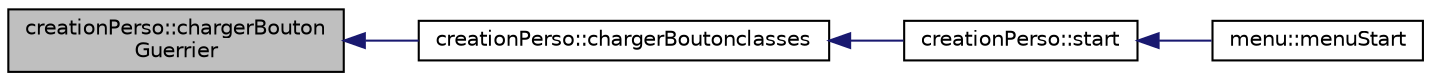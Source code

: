 digraph "creationPerso::chargerBoutonGuerrier"
{
  edge [fontname="Helvetica",fontsize="10",labelfontname="Helvetica",labelfontsize="10"];
  node [fontname="Helvetica",fontsize="10",shape=record];
  rankdir="LR";
  Node35 [label="creationPerso::chargerBouton\lGuerrier",height=0.2,width=0.4,color="black", fillcolor="grey75", style="filled", fontcolor="black"];
  Node35 -> Node36 [dir="back",color="midnightblue",fontsize="10",style="solid"];
  Node36 [label="creationPerso::chargerBoutonclasses",height=0.2,width=0.4,color="black", fillcolor="white", style="filled",URL="$classcreation_perso.html#a704fea5b029d4c81a32981eb2cc6bb17",tooltip="genere tout les boutons de metier "];
  Node36 -> Node37 [dir="back",color="midnightblue",fontsize="10",style="solid"];
  Node37 [label="creationPerso::start",height=0.2,width=0.4,color="black", fillcolor="white", style="filled",URL="$classcreation_perso.html#abb820eec1f9ab02fb303926d50751f46",tooltip="lance le questionnaire "];
  Node37 -> Node38 [dir="back",color="midnightblue",fontsize="10",style="solid"];
  Node38 [label="menu::menuStart",height=0.2,width=0.4,color="black", fillcolor="white", style="filled",URL="$classmenu.html#a0f6aa4e91d4c67fdb426e9d44d9ed177",tooltip="lance le menu "];
}
